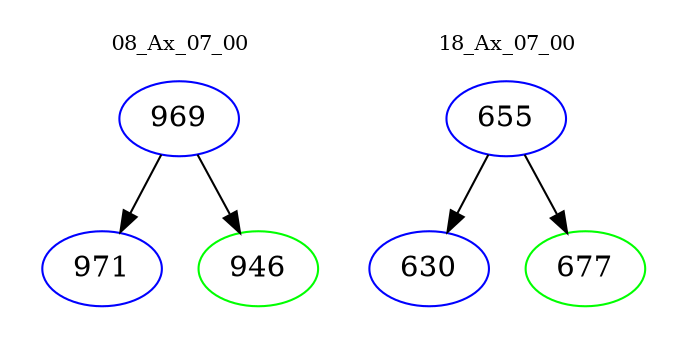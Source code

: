 digraph{
subgraph cluster_0 {
color = white
label = "08_Ax_07_00";
fontsize=10;
T0_969 [label="969", color="blue"]
T0_969 -> T0_971 [color="black"]
T0_971 [label="971", color="blue"]
T0_969 -> T0_946 [color="black"]
T0_946 [label="946", color="green"]
}
subgraph cluster_1 {
color = white
label = "18_Ax_07_00";
fontsize=10;
T1_655 [label="655", color="blue"]
T1_655 -> T1_630 [color="black"]
T1_630 [label="630", color="blue"]
T1_655 -> T1_677 [color="black"]
T1_677 [label="677", color="green"]
}
}
